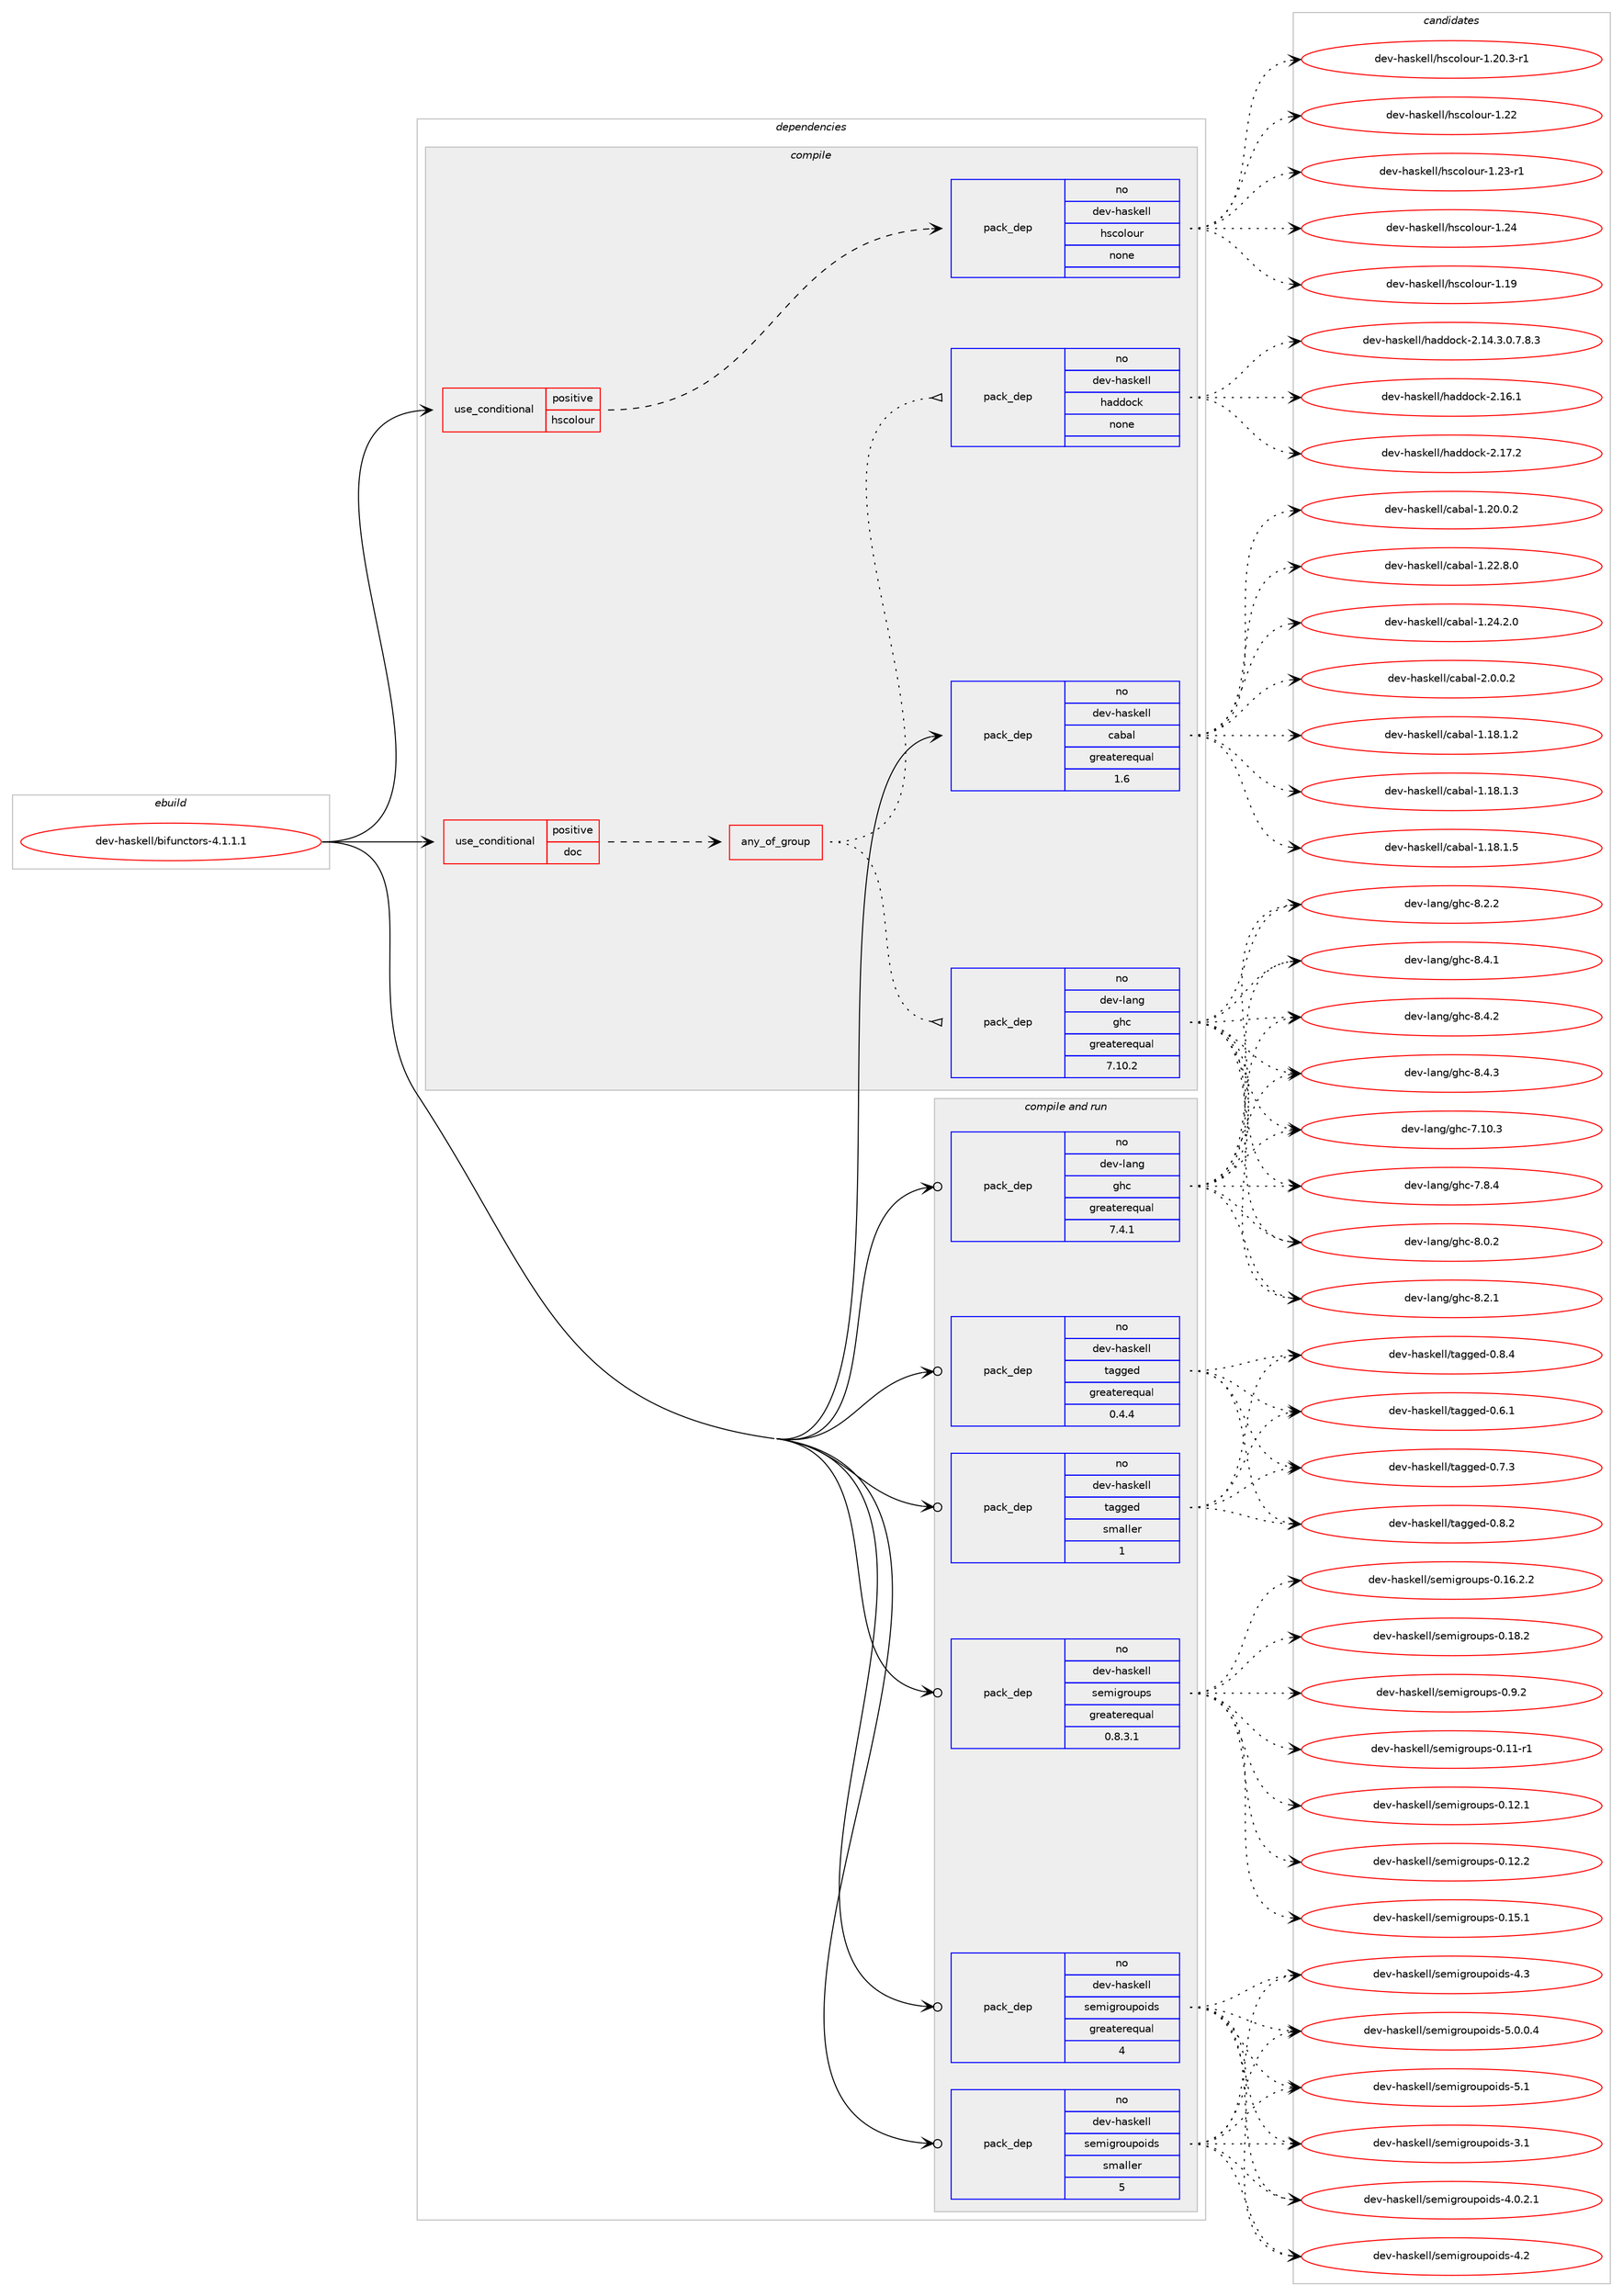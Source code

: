 digraph prolog {

# *************
# Graph options
# *************

newrank=true;
concentrate=true;
compound=true;
graph [rankdir=LR,fontname=Helvetica,fontsize=10,ranksep=1.5];#, ranksep=2.5, nodesep=0.2];
edge  [arrowhead=vee];
node  [fontname=Helvetica,fontsize=10];

# **********
# The ebuild
# **********

subgraph cluster_leftcol {
color=gray;
rank=same;
label=<<i>ebuild</i>>;
id [label="dev-haskell/bifunctors-4.1.1.1", color=red, width=4, href="../dev-haskell/bifunctors-4.1.1.1.svg"];
}

# ****************
# The dependencies
# ****************

subgraph cluster_midcol {
color=gray;
label=<<i>dependencies</i>>;
subgraph cluster_compile {
fillcolor="#eeeeee";
style=filled;
label=<<i>compile</i>>;
subgraph cond358700 {
dependency1326942 [label=<<TABLE BORDER="0" CELLBORDER="1" CELLSPACING="0" CELLPADDING="4"><TR><TD ROWSPAN="3" CELLPADDING="10">use_conditional</TD></TR><TR><TD>positive</TD></TR><TR><TD>doc</TD></TR></TABLE>>, shape=none, color=red];
subgraph any20569 {
dependency1326943 [label=<<TABLE BORDER="0" CELLBORDER="1" CELLSPACING="0" CELLPADDING="4"><TR><TD CELLPADDING="10">any_of_group</TD></TR></TABLE>>, shape=none, color=red];subgraph pack947121 {
dependency1326944 [label=<<TABLE BORDER="0" CELLBORDER="1" CELLSPACING="0" CELLPADDING="4" WIDTH="220"><TR><TD ROWSPAN="6" CELLPADDING="30">pack_dep</TD></TR><TR><TD WIDTH="110">no</TD></TR><TR><TD>dev-haskell</TD></TR><TR><TD>haddock</TD></TR><TR><TD>none</TD></TR><TR><TD></TD></TR></TABLE>>, shape=none, color=blue];
}
dependency1326943:e -> dependency1326944:w [weight=20,style="dotted",arrowhead="oinv"];
subgraph pack947122 {
dependency1326945 [label=<<TABLE BORDER="0" CELLBORDER="1" CELLSPACING="0" CELLPADDING="4" WIDTH="220"><TR><TD ROWSPAN="6" CELLPADDING="30">pack_dep</TD></TR><TR><TD WIDTH="110">no</TD></TR><TR><TD>dev-lang</TD></TR><TR><TD>ghc</TD></TR><TR><TD>greaterequal</TD></TR><TR><TD>7.10.2</TD></TR></TABLE>>, shape=none, color=blue];
}
dependency1326943:e -> dependency1326945:w [weight=20,style="dotted",arrowhead="oinv"];
}
dependency1326942:e -> dependency1326943:w [weight=20,style="dashed",arrowhead="vee"];
}
id:e -> dependency1326942:w [weight=20,style="solid",arrowhead="vee"];
subgraph cond358701 {
dependency1326946 [label=<<TABLE BORDER="0" CELLBORDER="1" CELLSPACING="0" CELLPADDING="4"><TR><TD ROWSPAN="3" CELLPADDING="10">use_conditional</TD></TR><TR><TD>positive</TD></TR><TR><TD>hscolour</TD></TR></TABLE>>, shape=none, color=red];
subgraph pack947123 {
dependency1326947 [label=<<TABLE BORDER="0" CELLBORDER="1" CELLSPACING="0" CELLPADDING="4" WIDTH="220"><TR><TD ROWSPAN="6" CELLPADDING="30">pack_dep</TD></TR><TR><TD WIDTH="110">no</TD></TR><TR><TD>dev-haskell</TD></TR><TR><TD>hscolour</TD></TR><TR><TD>none</TD></TR><TR><TD></TD></TR></TABLE>>, shape=none, color=blue];
}
dependency1326946:e -> dependency1326947:w [weight=20,style="dashed",arrowhead="vee"];
}
id:e -> dependency1326946:w [weight=20,style="solid",arrowhead="vee"];
subgraph pack947124 {
dependency1326948 [label=<<TABLE BORDER="0" CELLBORDER="1" CELLSPACING="0" CELLPADDING="4" WIDTH="220"><TR><TD ROWSPAN="6" CELLPADDING="30">pack_dep</TD></TR><TR><TD WIDTH="110">no</TD></TR><TR><TD>dev-haskell</TD></TR><TR><TD>cabal</TD></TR><TR><TD>greaterequal</TD></TR><TR><TD>1.6</TD></TR></TABLE>>, shape=none, color=blue];
}
id:e -> dependency1326948:w [weight=20,style="solid",arrowhead="vee"];
}
subgraph cluster_compileandrun {
fillcolor="#eeeeee";
style=filled;
label=<<i>compile and run</i>>;
subgraph pack947125 {
dependency1326949 [label=<<TABLE BORDER="0" CELLBORDER="1" CELLSPACING="0" CELLPADDING="4" WIDTH="220"><TR><TD ROWSPAN="6" CELLPADDING="30">pack_dep</TD></TR><TR><TD WIDTH="110">no</TD></TR><TR><TD>dev-haskell</TD></TR><TR><TD>semigroupoids</TD></TR><TR><TD>greaterequal</TD></TR><TR><TD>4</TD></TR></TABLE>>, shape=none, color=blue];
}
id:e -> dependency1326949:w [weight=20,style="solid",arrowhead="odotvee"];
subgraph pack947126 {
dependency1326950 [label=<<TABLE BORDER="0" CELLBORDER="1" CELLSPACING="0" CELLPADDING="4" WIDTH="220"><TR><TD ROWSPAN="6" CELLPADDING="30">pack_dep</TD></TR><TR><TD WIDTH="110">no</TD></TR><TR><TD>dev-haskell</TD></TR><TR><TD>semigroupoids</TD></TR><TR><TD>smaller</TD></TR><TR><TD>5</TD></TR></TABLE>>, shape=none, color=blue];
}
id:e -> dependency1326950:w [weight=20,style="solid",arrowhead="odotvee"];
subgraph pack947127 {
dependency1326951 [label=<<TABLE BORDER="0" CELLBORDER="1" CELLSPACING="0" CELLPADDING="4" WIDTH="220"><TR><TD ROWSPAN="6" CELLPADDING="30">pack_dep</TD></TR><TR><TD WIDTH="110">no</TD></TR><TR><TD>dev-haskell</TD></TR><TR><TD>semigroups</TD></TR><TR><TD>greaterequal</TD></TR><TR><TD>0.8.3.1</TD></TR></TABLE>>, shape=none, color=blue];
}
id:e -> dependency1326951:w [weight=20,style="solid",arrowhead="odotvee"];
subgraph pack947128 {
dependency1326952 [label=<<TABLE BORDER="0" CELLBORDER="1" CELLSPACING="0" CELLPADDING="4" WIDTH="220"><TR><TD ROWSPAN="6" CELLPADDING="30">pack_dep</TD></TR><TR><TD WIDTH="110">no</TD></TR><TR><TD>dev-haskell</TD></TR><TR><TD>tagged</TD></TR><TR><TD>greaterequal</TD></TR><TR><TD>0.4.4</TD></TR></TABLE>>, shape=none, color=blue];
}
id:e -> dependency1326952:w [weight=20,style="solid",arrowhead="odotvee"];
subgraph pack947129 {
dependency1326953 [label=<<TABLE BORDER="0" CELLBORDER="1" CELLSPACING="0" CELLPADDING="4" WIDTH="220"><TR><TD ROWSPAN="6" CELLPADDING="30">pack_dep</TD></TR><TR><TD WIDTH="110">no</TD></TR><TR><TD>dev-haskell</TD></TR><TR><TD>tagged</TD></TR><TR><TD>smaller</TD></TR><TR><TD>1</TD></TR></TABLE>>, shape=none, color=blue];
}
id:e -> dependency1326953:w [weight=20,style="solid",arrowhead="odotvee"];
subgraph pack947130 {
dependency1326954 [label=<<TABLE BORDER="0" CELLBORDER="1" CELLSPACING="0" CELLPADDING="4" WIDTH="220"><TR><TD ROWSPAN="6" CELLPADDING="30">pack_dep</TD></TR><TR><TD WIDTH="110">no</TD></TR><TR><TD>dev-lang</TD></TR><TR><TD>ghc</TD></TR><TR><TD>greaterequal</TD></TR><TR><TD>7.4.1</TD></TR></TABLE>>, shape=none, color=blue];
}
id:e -> dependency1326954:w [weight=20,style="solid",arrowhead="odotvee"];
}
subgraph cluster_run {
fillcolor="#eeeeee";
style=filled;
label=<<i>run</i>>;
}
}

# **************
# The candidates
# **************

subgraph cluster_choices {
rank=same;
color=gray;
label=<<i>candidates</i>>;

subgraph choice947121 {
color=black;
nodesep=1;
choice1001011184510497115107101108108471049710010011199107455046495246514648465546564651 [label="dev-haskell/haddock-2.14.3.0.7.8.3", color=red, width=4,href="../dev-haskell/haddock-2.14.3.0.7.8.3.svg"];
choice100101118451049711510710110810847104971001001119910745504649544649 [label="dev-haskell/haddock-2.16.1", color=red, width=4,href="../dev-haskell/haddock-2.16.1.svg"];
choice100101118451049711510710110810847104971001001119910745504649554650 [label="dev-haskell/haddock-2.17.2", color=red, width=4,href="../dev-haskell/haddock-2.17.2.svg"];
dependency1326944:e -> choice1001011184510497115107101108108471049710010011199107455046495246514648465546564651:w [style=dotted,weight="100"];
dependency1326944:e -> choice100101118451049711510710110810847104971001001119910745504649544649:w [style=dotted,weight="100"];
dependency1326944:e -> choice100101118451049711510710110810847104971001001119910745504649554650:w [style=dotted,weight="100"];
}
subgraph choice947122 {
color=black;
nodesep=1;
choice1001011184510897110103471031049945554649484651 [label="dev-lang/ghc-7.10.3", color=red, width=4,href="../dev-lang/ghc-7.10.3.svg"];
choice10010111845108971101034710310499455546564652 [label="dev-lang/ghc-7.8.4", color=red, width=4,href="../dev-lang/ghc-7.8.4.svg"];
choice10010111845108971101034710310499455646484650 [label="dev-lang/ghc-8.0.2", color=red, width=4,href="../dev-lang/ghc-8.0.2.svg"];
choice10010111845108971101034710310499455646504649 [label="dev-lang/ghc-8.2.1", color=red, width=4,href="../dev-lang/ghc-8.2.1.svg"];
choice10010111845108971101034710310499455646504650 [label="dev-lang/ghc-8.2.2", color=red, width=4,href="../dev-lang/ghc-8.2.2.svg"];
choice10010111845108971101034710310499455646524649 [label="dev-lang/ghc-8.4.1", color=red, width=4,href="../dev-lang/ghc-8.4.1.svg"];
choice10010111845108971101034710310499455646524650 [label="dev-lang/ghc-8.4.2", color=red, width=4,href="../dev-lang/ghc-8.4.2.svg"];
choice10010111845108971101034710310499455646524651 [label="dev-lang/ghc-8.4.3", color=red, width=4,href="../dev-lang/ghc-8.4.3.svg"];
dependency1326945:e -> choice1001011184510897110103471031049945554649484651:w [style=dotted,weight="100"];
dependency1326945:e -> choice10010111845108971101034710310499455546564652:w [style=dotted,weight="100"];
dependency1326945:e -> choice10010111845108971101034710310499455646484650:w [style=dotted,weight="100"];
dependency1326945:e -> choice10010111845108971101034710310499455646504649:w [style=dotted,weight="100"];
dependency1326945:e -> choice10010111845108971101034710310499455646504650:w [style=dotted,weight="100"];
dependency1326945:e -> choice10010111845108971101034710310499455646524649:w [style=dotted,weight="100"];
dependency1326945:e -> choice10010111845108971101034710310499455646524650:w [style=dotted,weight="100"];
dependency1326945:e -> choice10010111845108971101034710310499455646524651:w [style=dotted,weight="100"];
}
subgraph choice947123 {
color=black;
nodesep=1;
choice100101118451049711510710110810847104115991111081111171144549464957 [label="dev-haskell/hscolour-1.19", color=red, width=4,href="../dev-haskell/hscolour-1.19.svg"];
choice10010111845104971151071011081084710411599111108111117114454946504846514511449 [label="dev-haskell/hscolour-1.20.3-r1", color=red, width=4,href="../dev-haskell/hscolour-1.20.3-r1.svg"];
choice100101118451049711510710110810847104115991111081111171144549465050 [label="dev-haskell/hscolour-1.22", color=red, width=4,href="../dev-haskell/hscolour-1.22.svg"];
choice1001011184510497115107101108108471041159911110811111711445494650514511449 [label="dev-haskell/hscolour-1.23-r1", color=red, width=4,href="../dev-haskell/hscolour-1.23-r1.svg"];
choice100101118451049711510710110810847104115991111081111171144549465052 [label="dev-haskell/hscolour-1.24", color=red, width=4,href="../dev-haskell/hscolour-1.24.svg"];
dependency1326947:e -> choice100101118451049711510710110810847104115991111081111171144549464957:w [style=dotted,weight="100"];
dependency1326947:e -> choice10010111845104971151071011081084710411599111108111117114454946504846514511449:w [style=dotted,weight="100"];
dependency1326947:e -> choice100101118451049711510710110810847104115991111081111171144549465050:w [style=dotted,weight="100"];
dependency1326947:e -> choice1001011184510497115107101108108471041159911110811111711445494650514511449:w [style=dotted,weight="100"];
dependency1326947:e -> choice100101118451049711510710110810847104115991111081111171144549465052:w [style=dotted,weight="100"];
}
subgraph choice947124 {
color=black;
nodesep=1;
choice10010111845104971151071011081084799979897108454946495646494650 [label="dev-haskell/cabal-1.18.1.2", color=red, width=4,href="../dev-haskell/cabal-1.18.1.2.svg"];
choice10010111845104971151071011081084799979897108454946495646494651 [label="dev-haskell/cabal-1.18.1.3", color=red, width=4,href="../dev-haskell/cabal-1.18.1.3.svg"];
choice10010111845104971151071011081084799979897108454946495646494653 [label="dev-haskell/cabal-1.18.1.5", color=red, width=4,href="../dev-haskell/cabal-1.18.1.5.svg"];
choice10010111845104971151071011081084799979897108454946504846484650 [label="dev-haskell/cabal-1.20.0.2", color=red, width=4,href="../dev-haskell/cabal-1.20.0.2.svg"];
choice10010111845104971151071011081084799979897108454946505046564648 [label="dev-haskell/cabal-1.22.8.0", color=red, width=4,href="../dev-haskell/cabal-1.22.8.0.svg"];
choice10010111845104971151071011081084799979897108454946505246504648 [label="dev-haskell/cabal-1.24.2.0", color=red, width=4,href="../dev-haskell/cabal-1.24.2.0.svg"];
choice100101118451049711510710110810847999798971084550464846484650 [label="dev-haskell/cabal-2.0.0.2", color=red, width=4,href="../dev-haskell/cabal-2.0.0.2.svg"];
dependency1326948:e -> choice10010111845104971151071011081084799979897108454946495646494650:w [style=dotted,weight="100"];
dependency1326948:e -> choice10010111845104971151071011081084799979897108454946495646494651:w [style=dotted,weight="100"];
dependency1326948:e -> choice10010111845104971151071011081084799979897108454946495646494653:w [style=dotted,weight="100"];
dependency1326948:e -> choice10010111845104971151071011081084799979897108454946504846484650:w [style=dotted,weight="100"];
dependency1326948:e -> choice10010111845104971151071011081084799979897108454946505046564648:w [style=dotted,weight="100"];
dependency1326948:e -> choice10010111845104971151071011081084799979897108454946505246504648:w [style=dotted,weight="100"];
dependency1326948:e -> choice100101118451049711510710110810847999798971084550464846484650:w [style=dotted,weight="100"];
}
subgraph choice947125 {
color=black;
nodesep=1;
choice10010111845104971151071011081084711510110910510311411111711211110510011545514649 [label="dev-haskell/semigroupoids-3.1", color=red, width=4,href="../dev-haskell/semigroupoids-3.1.svg"];
choice1001011184510497115107101108108471151011091051031141111171121111051001154552464846504649 [label="dev-haskell/semigroupoids-4.0.2.1", color=red, width=4,href="../dev-haskell/semigroupoids-4.0.2.1.svg"];
choice10010111845104971151071011081084711510110910510311411111711211110510011545524650 [label="dev-haskell/semigroupoids-4.2", color=red, width=4,href="../dev-haskell/semigroupoids-4.2.svg"];
choice10010111845104971151071011081084711510110910510311411111711211110510011545524651 [label="dev-haskell/semigroupoids-4.3", color=red, width=4,href="../dev-haskell/semigroupoids-4.3.svg"];
choice1001011184510497115107101108108471151011091051031141111171121111051001154553464846484652 [label="dev-haskell/semigroupoids-5.0.0.4", color=red, width=4,href="../dev-haskell/semigroupoids-5.0.0.4.svg"];
choice10010111845104971151071011081084711510110910510311411111711211110510011545534649 [label="dev-haskell/semigroupoids-5.1", color=red, width=4,href="../dev-haskell/semigroupoids-5.1.svg"];
dependency1326949:e -> choice10010111845104971151071011081084711510110910510311411111711211110510011545514649:w [style=dotted,weight="100"];
dependency1326949:e -> choice1001011184510497115107101108108471151011091051031141111171121111051001154552464846504649:w [style=dotted,weight="100"];
dependency1326949:e -> choice10010111845104971151071011081084711510110910510311411111711211110510011545524650:w [style=dotted,weight="100"];
dependency1326949:e -> choice10010111845104971151071011081084711510110910510311411111711211110510011545524651:w [style=dotted,weight="100"];
dependency1326949:e -> choice1001011184510497115107101108108471151011091051031141111171121111051001154553464846484652:w [style=dotted,weight="100"];
dependency1326949:e -> choice10010111845104971151071011081084711510110910510311411111711211110510011545534649:w [style=dotted,weight="100"];
}
subgraph choice947126 {
color=black;
nodesep=1;
choice10010111845104971151071011081084711510110910510311411111711211110510011545514649 [label="dev-haskell/semigroupoids-3.1", color=red, width=4,href="../dev-haskell/semigroupoids-3.1.svg"];
choice1001011184510497115107101108108471151011091051031141111171121111051001154552464846504649 [label="dev-haskell/semigroupoids-4.0.2.1", color=red, width=4,href="../dev-haskell/semigroupoids-4.0.2.1.svg"];
choice10010111845104971151071011081084711510110910510311411111711211110510011545524650 [label="dev-haskell/semigroupoids-4.2", color=red, width=4,href="../dev-haskell/semigroupoids-4.2.svg"];
choice10010111845104971151071011081084711510110910510311411111711211110510011545524651 [label="dev-haskell/semigroupoids-4.3", color=red, width=4,href="../dev-haskell/semigroupoids-4.3.svg"];
choice1001011184510497115107101108108471151011091051031141111171121111051001154553464846484652 [label="dev-haskell/semigroupoids-5.0.0.4", color=red, width=4,href="../dev-haskell/semigroupoids-5.0.0.4.svg"];
choice10010111845104971151071011081084711510110910510311411111711211110510011545534649 [label="dev-haskell/semigroupoids-5.1", color=red, width=4,href="../dev-haskell/semigroupoids-5.1.svg"];
dependency1326950:e -> choice10010111845104971151071011081084711510110910510311411111711211110510011545514649:w [style=dotted,weight="100"];
dependency1326950:e -> choice1001011184510497115107101108108471151011091051031141111171121111051001154552464846504649:w [style=dotted,weight="100"];
dependency1326950:e -> choice10010111845104971151071011081084711510110910510311411111711211110510011545524650:w [style=dotted,weight="100"];
dependency1326950:e -> choice10010111845104971151071011081084711510110910510311411111711211110510011545524651:w [style=dotted,weight="100"];
dependency1326950:e -> choice1001011184510497115107101108108471151011091051031141111171121111051001154553464846484652:w [style=dotted,weight="100"];
dependency1326950:e -> choice10010111845104971151071011081084711510110910510311411111711211110510011545534649:w [style=dotted,weight="100"];
}
subgraph choice947127 {
color=black;
nodesep=1;
choice10010111845104971151071011081084711510110910510311411111711211545484649494511449 [label="dev-haskell/semigroups-0.11-r1", color=red, width=4,href="../dev-haskell/semigroups-0.11-r1.svg"];
choice10010111845104971151071011081084711510110910510311411111711211545484649504649 [label="dev-haskell/semigroups-0.12.1", color=red, width=4,href="../dev-haskell/semigroups-0.12.1.svg"];
choice10010111845104971151071011081084711510110910510311411111711211545484649504650 [label="dev-haskell/semigroups-0.12.2", color=red, width=4,href="../dev-haskell/semigroups-0.12.2.svg"];
choice10010111845104971151071011081084711510110910510311411111711211545484649534649 [label="dev-haskell/semigroups-0.15.1", color=red, width=4,href="../dev-haskell/semigroups-0.15.1.svg"];
choice100101118451049711510710110810847115101109105103114111117112115454846495446504650 [label="dev-haskell/semigroups-0.16.2.2", color=red, width=4,href="../dev-haskell/semigroups-0.16.2.2.svg"];
choice10010111845104971151071011081084711510110910510311411111711211545484649564650 [label="dev-haskell/semigroups-0.18.2", color=red, width=4,href="../dev-haskell/semigroups-0.18.2.svg"];
choice100101118451049711510710110810847115101109105103114111117112115454846574650 [label="dev-haskell/semigroups-0.9.2", color=red, width=4,href="../dev-haskell/semigroups-0.9.2.svg"];
dependency1326951:e -> choice10010111845104971151071011081084711510110910510311411111711211545484649494511449:w [style=dotted,weight="100"];
dependency1326951:e -> choice10010111845104971151071011081084711510110910510311411111711211545484649504649:w [style=dotted,weight="100"];
dependency1326951:e -> choice10010111845104971151071011081084711510110910510311411111711211545484649504650:w [style=dotted,weight="100"];
dependency1326951:e -> choice10010111845104971151071011081084711510110910510311411111711211545484649534649:w [style=dotted,weight="100"];
dependency1326951:e -> choice100101118451049711510710110810847115101109105103114111117112115454846495446504650:w [style=dotted,weight="100"];
dependency1326951:e -> choice10010111845104971151071011081084711510110910510311411111711211545484649564650:w [style=dotted,weight="100"];
dependency1326951:e -> choice100101118451049711510710110810847115101109105103114111117112115454846574650:w [style=dotted,weight="100"];
}
subgraph choice947128 {
color=black;
nodesep=1;
choice10010111845104971151071011081084711697103103101100454846544649 [label="dev-haskell/tagged-0.6.1", color=red, width=4,href="../dev-haskell/tagged-0.6.1.svg"];
choice10010111845104971151071011081084711697103103101100454846554651 [label="dev-haskell/tagged-0.7.3", color=red, width=4,href="../dev-haskell/tagged-0.7.3.svg"];
choice10010111845104971151071011081084711697103103101100454846564650 [label="dev-haskell/tagged-0.8.2", color=red, width=4,href="../dev-haskell/tagged-0.8.2.svg"];
choice10010111845104971151071011081084711697103103101100454846564652 [label="dev-haskell/tagged-0.8.4", color=red, width=4,href="../dev-haskell/tagged-0.8.4.svg"];
dependency1326952:e -> choice10010111845104971151071011081084711697103103101100454846544649:w [style=dotted,weight="100"];
dependency1326952:e -> choice10010111845104971151071011081084711697103103101100454846554651:w [style=dotted,weight="100"];
dependency1326952:e -> choice10010111845104971151071011081084711697103103101100454846564650:w [style=dotted,weight="100"];
dependency1326952:e -> choice10010111845104971151071011081084711697103103101100454846564652:w [style=dotted,weight="100"];
}
subgraph choice947129 {
color=black;
nodesep=1;
choice10010111845104971151071011081084711697103103101100454846544649 [label="dev-haskell/tagged-0.6.1", color=red, width=4,href="../dev-haskell/tagged-0.6.1.svg"];
choice10010111845104971151071011081084711697103103101100454846554651 [label="dev-haskell/tagged-0.7.3", color=red, width=4,href="../dev-haskell/tagged-0.7.3.svg"];
choice10010111845104971151071011081084711697103103101100454846564650 [label="dev-haskell/tagged-0.8.2", color=red, width=4,href="../dev-haskell/tagged-0.8.2.svg"];
choice10010111845104971151071011081084711697103103101100454846564652 [label="dev-haskell/tagged-0.8.4", color=red, width=4,href="../dev-haskell/tagged-0.8.4.svg"];
dependency1326953:e -> choice10010111845104971151071011081084711697103103101100454846544649:w [style=dotted,weight="100"];
dependency1326953:e -> choice10010111845104971151071011081084711697103103101100454846554651:w [style=dotted,weight="100"];
dependency1326953:e -> choice10010111845104971151071011081084711697103103101100454846564650:w [style=dotted,weight="100"];
dependency1326953:e -> choice10010111845104971151071011081084711697103103101100454846564652:w [style=dotted,weight="100"];
}
subgraph choice947130 {
color=black;
nodesep=1;
choice1001011184510897110103471031049945554649484651 [label="dev-lang/ghc-7.10.3", color=red, width=4,href="../dev-lang/ghc-7.10.3.svg"];
choice10010111845108971101034710310499455546564652 [label="dev-lang/ghc-7.8.4", color=red, width=4,href="../dev-lang/ghc-7.8.4.svg"];
choice10010111845108971101034710310499455646484650 [label="dev-lang/ghc-8.0.2", color=red, width=4,href="../dev-lang/ghc-8.0.2.svg"];
choice10010111845108971101034710310499455646504649 [label="dev-lang/ghc-8.2.1", color=red, width=4,href="../dev-lang/ghc-8.2.1.svg"];
choice10010111845108971101034710310499455646504650 [label="dev-lang/ghc-8.2.2", color=red, width=4,href="../dev-lang/ghc-8.2.2.svg"];
choice10010111845108971101034710310499455646524649 [label="dev-lang/ghc-8.4.1", color=red, width=4,href="../dev-lang/ghc-8.4.1.svg"];
choice10010111845108971101034710310499455646524650 [label="dev-lang/ghc-8.4.2", color=red, width=4,href="../dev-lang/ghc-8.4.2.svg"];
choice10010111845108971101034710310499455646524651 [label="dev-lang/ghc-8.4.3", color=red, width=4,href="../dev-lang/ghc-8.4.3.svg"];
dependency1326954:e -> choice1001011184510897110103471031049945554649484651:w [style=dotted,weight="100"];
dependency1326954:e -> choice10010111845108971101034710310499455546564652:w [style=dotted,weight="100"];
dependency1326954:e -> choice10010111845108971101034710310499455646484650:w [style=dotted,weight="100"];
dependency1326954:e -> choice10010111845108971101034710310499455646504649:w [style=dotted,weight="100"];
dependency1326954:e -> choice10010111845108971101034710310499455646504650:w [style=dotted,weight="100"];
dependency1326954:e -> choice10010111845108971101034710310499455646524649:w [style=dotted,weight="100"];
dependency1326954:e -> choice10010111845108971101034710310499455646524650:w [style=dotted,weight="100"];
dependency1326954:e -> choice10010111845108971101034710310499455646524651:w [style=dotted,weight="100"];
}
}

}
